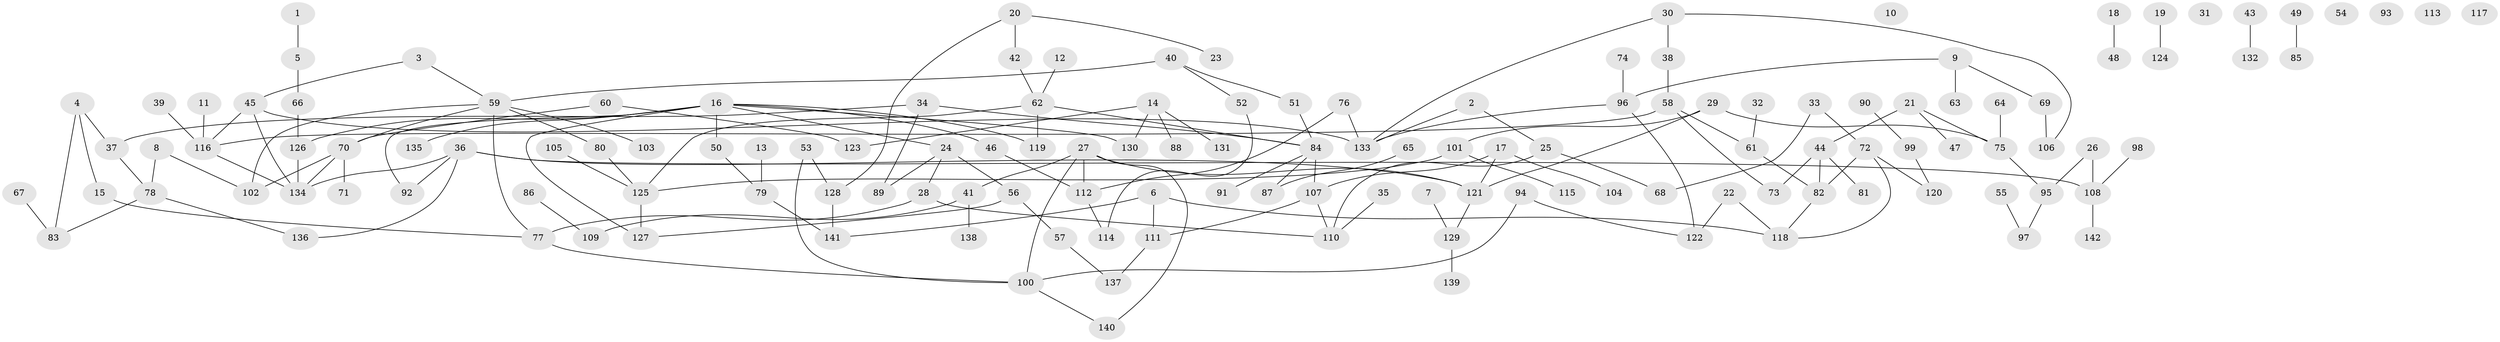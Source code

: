 // coarse degree distribution, {4: 0.09090909090909091, 3: 0.21212121212121213, 2: 0.15151515151515152, 6: 0.18181818181818182, 7: 0.09090909090909091, 8: 0.030303030303030304, 5: 0.09090909090909091, 1: 0.15151515151515152}
// Generated by graph-tools (version 1.1) at 2025/35/03/04/25 23:35:54]
// undirected, 142 vertices, 169 edges
graph export_dot {
  node [color=gray90,style=filled];
  1;
  2;
  3;
  4;
  5;
  6;
  7;
  8;
  9;
  10;
  11;
  12;
  13;
  14;
  15;
  16;
  17;
  18;
  19;
  20;
  21;
  22;
  23;
  24;
  25;
  26;
  27;
  28;
  29;
  30;
  31;
  32;
  33;
  34;
  35;
  36;
  37;
  38;
  39;
  40;
  41;
  42;
  43;
  44;
  45;
  46;
  47;
  48;
  49;
  50;
  51;
  52;
  53;
  54;
  55;
  56;
  57;
  58;
  59;
  60;
  61;
  62;
  63;
  64;
  65;
  66;
  67;
  68;
  69;
  70;
  71;
  72;
  73;
  74;
  75;
  76;
  77;
  78;
  79;
  80;
  81;
  82;
  83;
  84;
  85;
  86;
  87;
  88;
  89;
  90;
  91;
  92;
  93;
  94;
  95;
  96;
  97;
  98;
  99;
  100;
  101;
  102;
  103;
  104;
  105;
  106;
  107;
  108;
  109;
  110;
  111;
  112;
  113;
  114;
  115;
  116;
  117;
  118;
  119;
  120;
  121;
  122;
  123;
  124;
  125;
  126;
  127;
  128;
  129;
  130;
  131;
  132;
  133;
  134;
  135;
  136;
  137;
  138;
  139;
  140;
  141;
  142;
  1 -- 5;
  2 -- 25;
  2 -- 133;
  3 -- 45;
  3 -- 59;
  4 -- 15;
  4 -- 37;
  4 -- 83;
  5 -- 66;
  6 -- 111;
  6 -- 118;
  6 -- 141;
  7 -- 129;
  8 -- 78;
  8 -- 102;
  9 -- 63;
  9 -- 69;
  9 -- 96;
  11 -- 116;
  12 -- 62;
  13 -- 79;
  14 -- 88;
  14 -- 123;
  14 -- 130;
  14 -- 131;
  15 -- 77;
  16 -- 24;
  16 -- 46;
  16 -- 50;
  16 -- 92;
  16 -- 119;
  16 -- 126;
  16 -- 127;
  16 -- 130;
  16 -- 135;
  17 -- 104;
  17 -- 107;
  17 -- 121;
  18 -- 48;
  19 -- 124;
  20 -- 23;
  20 -- 42;
  20 -- 128;
  21 -- 44;
  21 -- 47;
  21 -- 75;
  22 -- 118;
  22 -- 122;
  24 -- 28;
  24 -- 56;
  24 -- 89;
  25 -- 68;
  25 -- 110;
  26 -- 95;
  26 -- 108;
  27 -- 41;
  27 -- 100;
  27 -- 112;
  27 -- 121;
  27 -- 140;
  28 -- 77;
  28 -- 110;
  29 -- 75;
  29 -- 101;
  29 -- 121;
  30 -- 38;
  30 -- 106;
  30 -- 133;
  32 -- 61;
  33 -- 68;
  33 -- 72;
  34 -- 37;
  34 -- 84;
  34 -- 89;
  35 -- 110;
  36 -- 92;
  36 -- 108;
  36 -- 121;
  36 -- 134;
  36 -- 136;
  37 -- 78;
  38 -- 58;
  39 -- 116;
  40 -- 51;
  40 -- 52;
  40 -- 59;
  41 -- 109;
  41 -- 138;
  42 -- 62;
  43 -- 132;
  44 -- 73;
  44 -- 81;
  44 -- 82;
  45 -- 116;
  45 -- 133;
  45 -- 134;
  46 -- 112;
  49 -- 85;
  50 -- 79;
  51 -- 84;
  52 -- 114;
  53 -- 100;
  53 -- 128;
  55 -- 97;
  56 -- 57;
  56 -- 127;
  57 -- 137;
  58 -- 61;
  58 -- 73;
  58 -- 116;
  59 -- 70;
  59 -- 77;
  59 -- 80;
  59 -- 102;
  59 -- 103;
  60 -- 70;
  60 -- 123;
  61 -- 82;
  62 -- 84;
  62 -- 119;
  62 -- 125;
  64 -- 75;
  65 -- 87;
  66 -- 126;
  67 -- 83;
  69 -- 106;
  70 -- 71;
  70 -- 102;
  70 -- 134;
  72 -- 82;
  72 -- 118;
  72 -- 120;
  74 -- 96;
  75 -- 95;
  76 -- 112;
  76 -- 133;
  77 -- 100;
  78 -- 83;
  78 -- 136;
  79 -- 141;
  80 -- 125;
  82 -- 118;
  84 -- 87;
  84 -- 91;
  84 -- 107;
  86 -- 109;
  90 -- 99;
  94 -- 100;
  94 -- 122;
  95 -- 97;
  96 -- 122;
  96 -- 133;
  98 -- 108;
  99 -- 120;
  100 -- 140;
  101 -- 115;
  101 -- 125;
  105 -- 125;
  107 -- 110;
  107 -- 111;
  108 -- 142;
  111 -- 137;
  112 -- 114;
  116 -- 134;
  121 -- 129;
  125 -- 127;
  126 -- 134;
  128 -- 141;
  129 -- 139;
}
